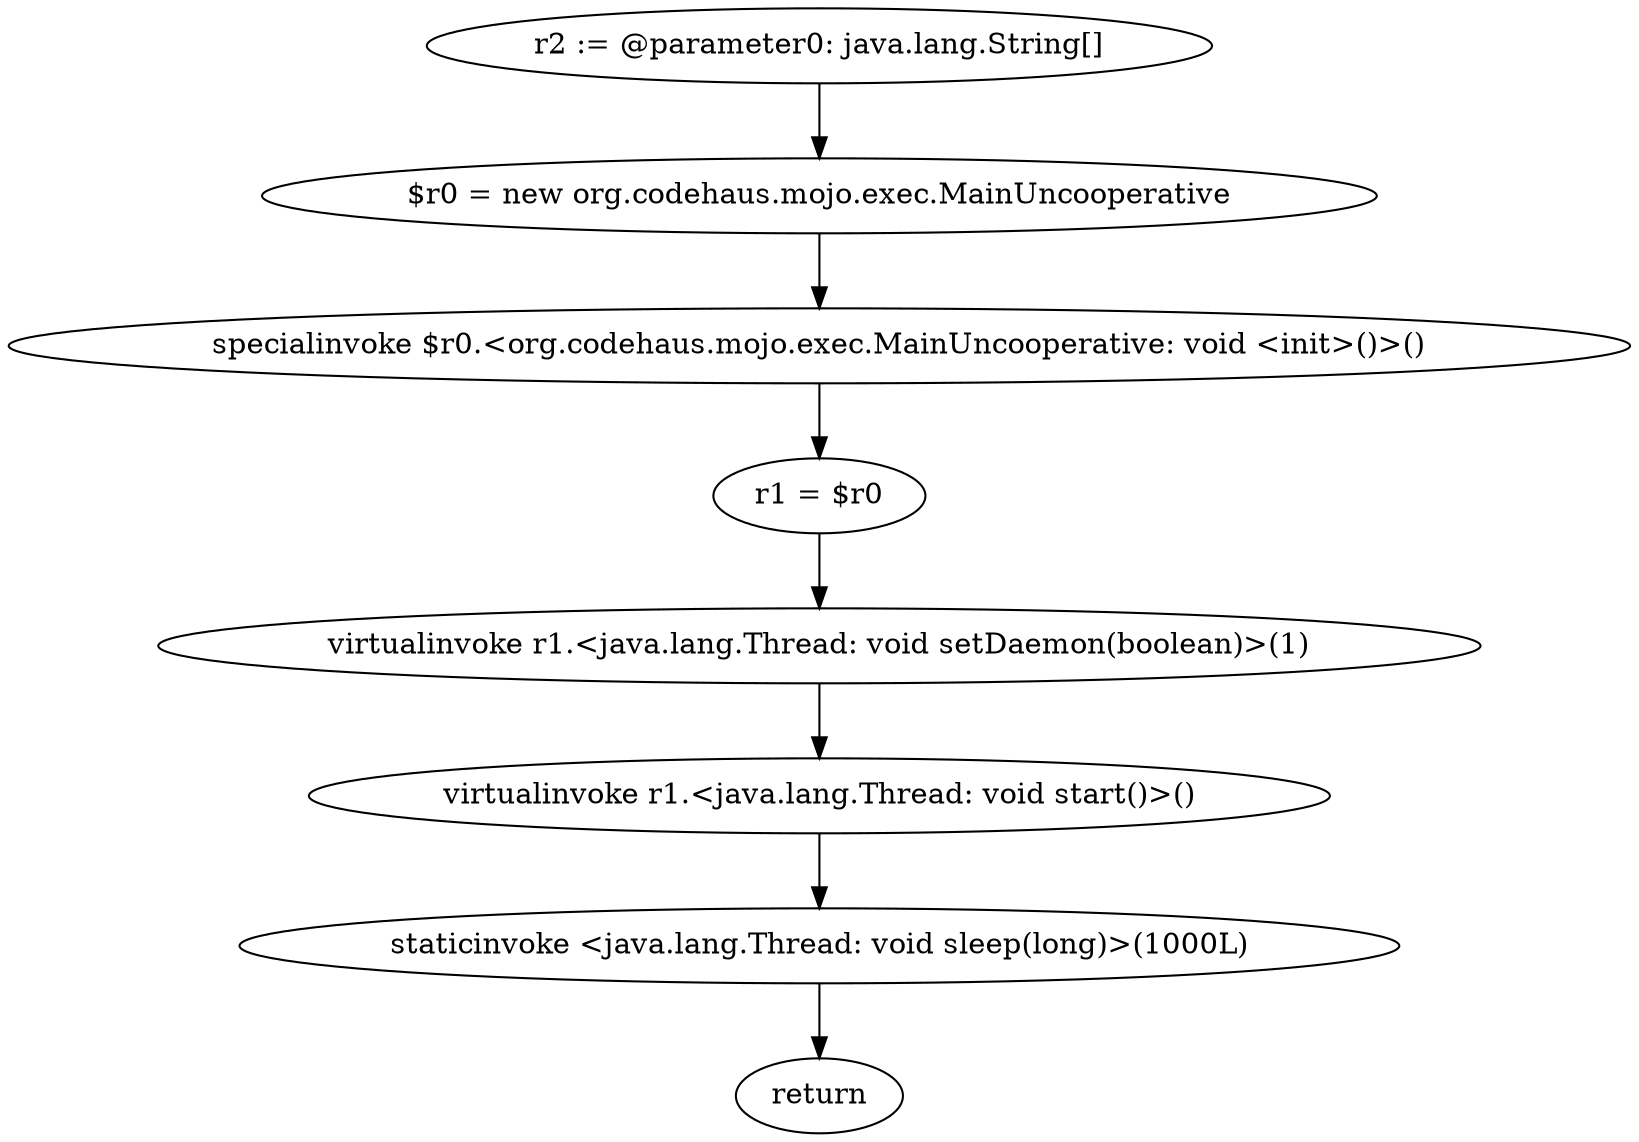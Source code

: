 digraph "unitGraph" {
    "r2 := @parameter0: java.lang.String[]"
    "$r0 = new org.codehaus.mojo.exec.MainUncooperative"
    "specialinvoke $r0.<org.codehaus.mojo.exec.MainUncooperative: void <init>()>()"
    "r1 = $r0"
    "virtualinvoke r1.<java.lang.Thread: void setDaemon(boolean)>(1)"
    "virtualinvoke r1.<java.lang.Thread: void start()>()"
    "staticinvoke <java.lang.Thread: void sleep(long)>(1000L)"
    "return"
    "r2 := @parameter0: java.lang.String[]"->"$r0 = new org.codehaus.mojo.exec.MainUncooperative";
    "$r0 = new org.codehaus.mojo.exec.MainUncooperative"->"specialinvoke $r0.<org.codehaus.mojo.exec.MainUncooperative: void <init>()>()";
    "specialinvoke $r0.<org.codehaus.mojo.exec.MainUncooperative: void <init>()>()"->"r1 = $r0";
    "r1 = $r0"->"virtualinvoke r1.<java.lang.Thread: void setDaemon(boolean)>(1)";
    "virtualinvoke r1.<java.lang.Thread: void setDaemon(boolean)>(1)"->"virtualinvoke r1.<java.lang.Thread: void start()>()";
    "virtualinvoke r1.<java.lang.Thread: void start()>()"->"staticinvoke <java.lang.Thread: void sleep(long)>(1000L)";
    "staticinvoke <java.lang.Thread: void sleep(long)>(1000L)"->"return";
}
